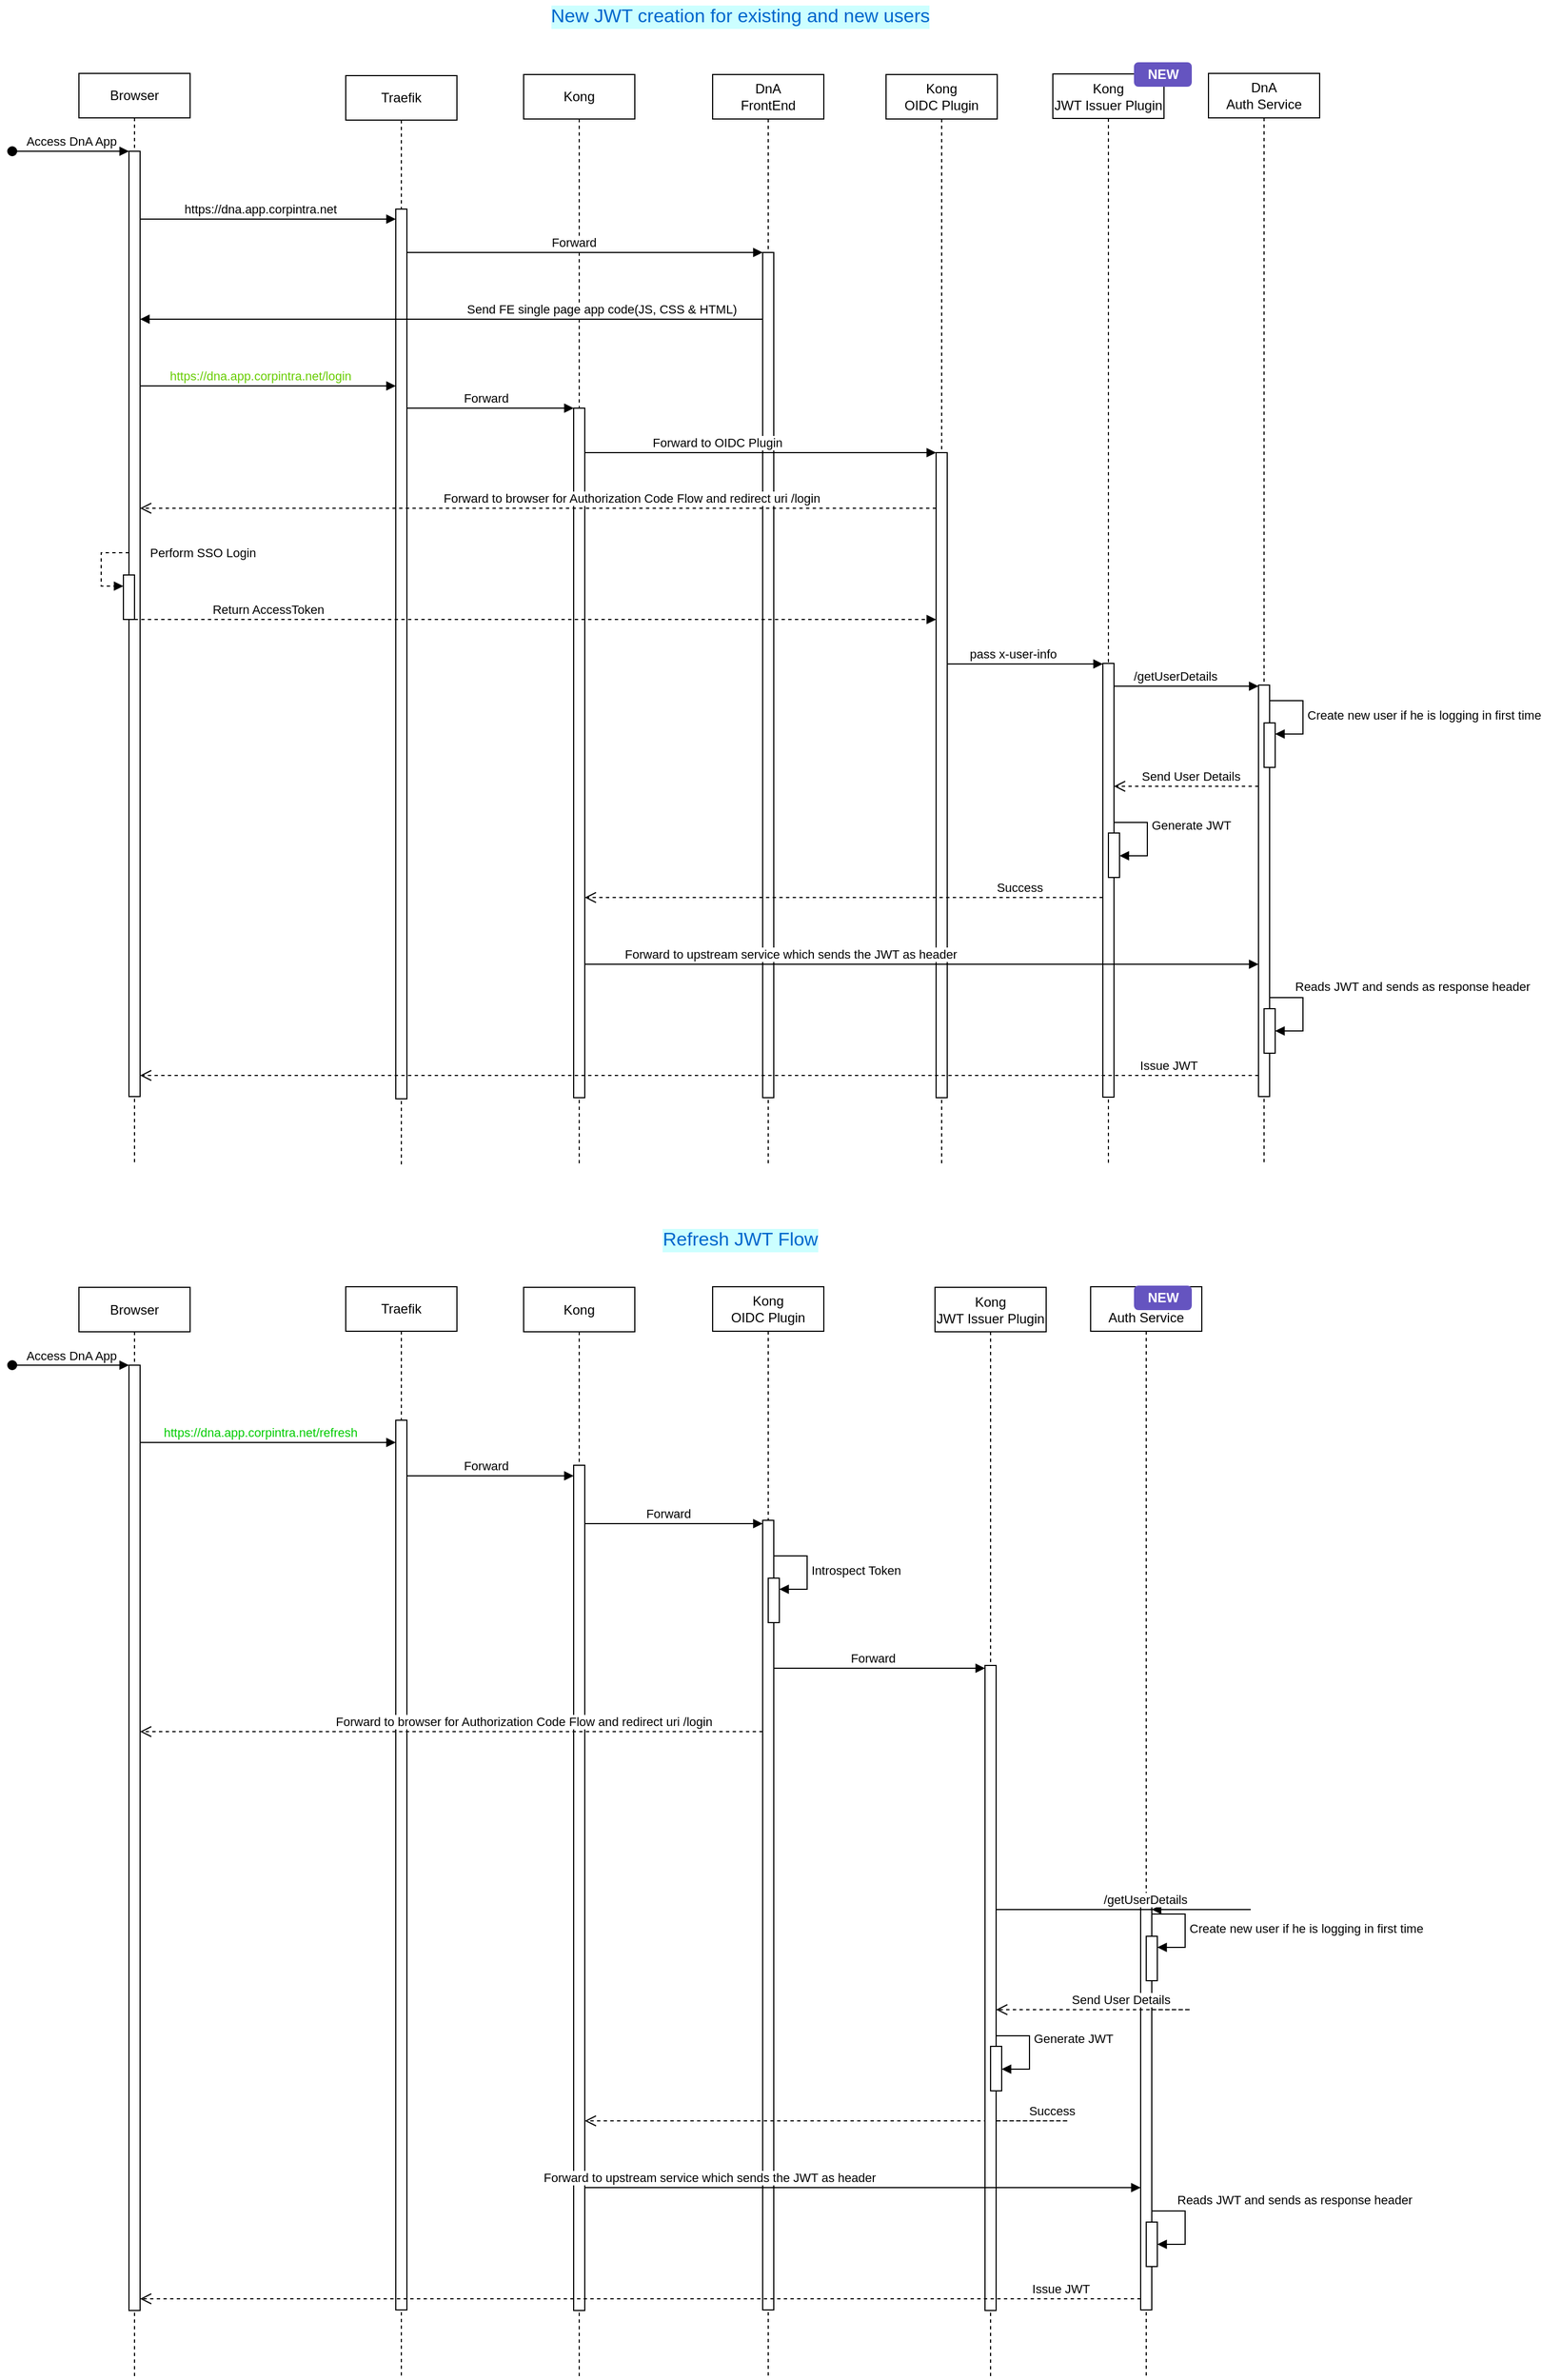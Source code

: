 <mxfile version="21.2.9" type="github">
  <diagram name="Page-1" id="2YBvvXClWsGukQMizWep">
    <mxGraphModel dx="2188" dy="735" grid="1" gridSize="10" guides="1" tooltips="1" connect="1" arrows="1" fold="1" page="1" pageScale="1" pageWidth="1100" pageHeight="850" math="0" shadow="0">
      <root>
        <mxCell id="0" />
        <mxCell id="1" parent="0" />
        <mxCell id="aM9ryv3xv72pqoxQDRHE-1" value="Browser" style="shape=umlLifeline;perimeter=lifelinePerimeter;whiteSpace=wrap;html=1;container=0;dropTarget=0;collapsible=0;recursiveResize=0;outlineConnect=0;portConstraint=eastwest;newEdgeStyle={&quot;edgeStyle&quot;:&quot;elbowEdgeStyle&quot;,&quot;elbow&quot;:&quot;vertical&quot;,&quot;curved&quot;:0,&quot;rounded&quot;:0};" parent="1" vertex="1">
          <mxGeometry x="-540" y="106" width="100" height="981" as="geometry" />
        </mxCell>
        <mxCell id="aM9ryv3xv72pqoxQDRHE-2" value="" style="html=1;points=[];perimeter=orthogonalPerimeter;outlineConnect=0;targetShapes=umlLifeline;portConstraint=eastwest;newEdgeStyle={&quot;edgeStyle&quot;:&quot;elbowEdgeStyle&quot;,&quot;elbow&quot;:&quot;vertical&quot;,&quot;curved&quot;:0,&quot;rounded&quot;:0};" parent="aM9ryv3xv72pqoxQDRHE-1" vertex="1">
          <mxGeometry x="45" y="70" width="10" height="850" as="geometry" />
        </mxCell>
        <mxCell id="aM9ryv3xv72pqoxQDRHE-3" value="Access DnA App" style="html=1;verticalAlign=bottom;startArrow=oval;endArrow=block;startSize=8;edgeStyle=elbowEdgeStyle;elbow=vertical;curved=0;rounded=0;" parent="aM9ryv3xv72pqoxQDRHE-1" target="aM9ryv3xv72pqoxQDRHE-2" edge="1">
          <mxGeometry relative="1" as="geometry">
            <mxPoint x="-60" y="70" as="sourcePoint" />
          </mxGeometry>
        </mxCell>
        <mxCell id="GwJlaA-RUiMvIkWrUPOA-15" value="" style="html=1;points=[];perimeter=orthogonalPerimeter;outlineConnect=0;targetShapes=umlLifeline;portConstraint=eastwest;newEdgeStyle={&quot;edgeStyle&quot;:&quot;elbowEdgeStyle&quot;,&quot;elbow&quot;:&quot;vertical&quot;,&quot;curved&quot;:0,&quot;rounded&quot;:0};" parent="aM9ryv3xv72pqoxQDRHE-1" vertex="1">
          <mxGeometry x="40" y="451" width="10" height="40" as="geometry" />
        </mxCell>
        <mxCell id="GwJlaA-RUiMvIkWrUPOA-16" value="Perform SSO Login" style="html=1;align=left;spacingLeft=2;endArrow=block;rounded=0;edgeStyle=orthogonalEdgeStyle;curved=0;rounded=0;dashed=1;" parent="aM9ryv3xv72pqoxQDRHE-1" target="GwJlaA-RUiMvIkWrUPOA-15" edge="1">
          <mxGeometry x="-1" y="-15" relative="1" as="geometry">
            <mxPoint x="45" y="431" as="sourcePoint" />
            <Array as="points">
              <mxPoint x="20" y="431" />
              <mxPoint x="20" y="461" />
            </Array>
            <mxPoint x="15" y="15" as="offset" />
          </mxGeometry>
        </mxCell>
        <mxCell id="aM9ryv3xv72pqoxQDRHE-5" value="DnA&lt;br&gt;FrontEnd" style="shape=umlLifeline;perimeter=lifelinePerimeter;whiteSpace=wrap;html=1;container=0;dropTarget=0;collapsible=0;recursiveResize=0;outlineConnect=0;portConstraint=eastwest;newEdgeStyle={&quot;edgeStyle&quot;:&quot;elbowEdgeStyle&quot;,&quot;elbow&quot;:&quot;vertical&quot;,&quot;curved&quot;:0,&quot;rounded&quot;:0};" parent="1" vertex="1">
          <mxGeometry x="30" y="107" width="100" height="980" as="geometry" />
        </mxCell>
        <mxCell id="aM9ryv3xv72pqoxQDRHE-6" value="" style="html=1;points=[];perimeter=orthogonalPerimeter;outlineConnect=0;targetShapes=umlLifeline;portConstraint=eastwest;newEdgeStyle={&quot;edgeStyle&quot;:&quot;elbowEdgeStyle&quot;,&quot;elbow&quot;:&quot;vertical&quot;,&quot;curved&quot;:0,&quot;rounded&quot;:0};" parent="aM9ryv3xv72pqoxQDRHE-5" vertex="1">
          <mxGeometry x="45" y="160" width="10" height="760" as="geometry" />
        </mxCell>
        <mxCell id="aM9ryv3xv72pqoxQDRHE-7" value="https://dna.app.corpintra.net" style="html=1;verticalAlign=bottom;endArrow=block;edgeStyle=elbowEdgeStyle;elbow=vertical;curved=0;rounded=0;" parent="1" source="aM9ryv3xv72pqoxQDRHE-2" target="8DKK0phsEl0i5hMAirXq-8" edge="1">
          <mxGeometry x="-0.062" relative="1" as="geometry">
            <mxPoint x="-310" y="212" as="sourcePoint" />
            <Array as="points">
              <mxPoint x="-280" y="237" />
              <mxPoint x="-260" y="247" />
              <mxPoint x="5" y="217" />
              <mxPoint x="185" y="237" />
              <mxPoint x="-225" y="212" />
            </Array>
            <mxPoint x="-170" y="212" as="targetPoint" />
            <mxPoint as="offset" />
          </mxGeometry>
        </mxCell>
        <mxCell id="XsU5lfdXcksKyY_UCjnN-1" value="Kong &lt;br&gt;OIDC Plugin" style="shape=umlLifeline;perimeter=lifelinePerimeter;whiteSpace=wrap;html=1;container=0;dropTarget=0;collapsible=0;recursiveResize=0;outlineConnect=0;portConstraint=eastwest;newEdgeStyle={&quot;edgeStyle&quot;:&quot;elbowEdgeStyle&quot;,&quot;elbow&quot;:&quot;vertical&quot;,&quot;curved&quot;:0,&quot;rounded&quot;:0};" parent="1" vertex="1">
          <mxGeometry x="186" y="107" width="100" height="980" as="geometry" />
        </mxCell>
        <mxCell id="XsU5lfdXcksKyY_UCjnN-2" value="" style="html=1;points=[];perimeter=orthogonalPerimeter;outlineConnect=0;targetShapes=umlLifeline;portConstraint=eastwest;newEdgeStyle={&quot;edgeStyle&quot;:&quot;elbowEdgeStyle&quot;,&quot;elbow&quot;:&quot;vertical&quot;,&quot;curved&quot;:0,&quot;rounded&quot;:0};" parent="XsU5lfdXcksKyY_UCjnN-1" vertex="1">
          <mxGeometry x="45" y="340" width="10" height="580" as="geometry" />
        </mxCell>
        <mxCell id="XsU5lfdXcksKyY_UCjnN-12" value="DnA&lt;br&gt;Auth Service" style="shape=umlLifeline;perimeter=lifelinePerimeter;whiteSpace=wrap;html=1;container=0;dropTarget=0;collapsible=0;recursiveResize=0;outlineConnect=0;portConstraint=eastwest;newEdgeStyle={&quot;edgeStyle&quot;:&quot;elbowEdgeStyle&quot;,&quot;elbow&quot;:&quot;vertical&quot;,&quot;curved&quot;:0,&quot;rounded&quot;:0};" parent="1" vertex="1">
          <mxGeometry x="476" y="106" width="100" height="981" as="geometry" />
        </mxCell>
        <mxCell id="XsU5lfdXcksKyY_UCjnN-16" value="" style="html=1;points=[];perimeter=orthogonalPerimeter;outlineConnect=0;targetShapes=umlLifeline;portConstraint=eastwest;newEdgeStyle={&quot;edgeStyle&quot;:&quot;elbowEdgeStyle&quot;,&quot;elbow&quot;:&quot;vertical&quot;,&quot;curved&quot;:0,&quot;rounded&quot;:0};" parent="XsU5lfdXcksKyY_UCjnN-12" vertex="1">
          <mxGeometry x="45" y="550" width="10" height="370" as="geometry" />
        </mxCell>
        <mxCell id="GwJlaA-RUiMvIkWrUPOA-30" value="" style="html=1;points=[];perimeter=orthogonalPerimeter;outlineConnect=0;targetShapes=umlLifeline;portConstraint=eastwest;newEdgeStyle={&quot;edgeStyle&quot;:&quot;elbowEdgeStyle&quot;,&quot;elbow&quot;:&quot;vertical&quot;,&quot;curved&quot;:0,&quot;rounded&quot;:0};" parent="XsU5lfdXcksKyY_UCjnN-12" vertex="1">
          <mxGeometry x="50" y="841" width="10" height="40" as="geometry" />
        </mxCell>
        <mxCell id="GwJlaA-RUiMvIkWrUPOA-31" value="Reads JWT and sends as response header" style="html=1;align=left;spacingLeft=2;endArrow=block;rounded=0;edgeStyle=orthogonalEdgeStyle;curved=0;rounded=0;" parent="XsU5lfdXcksKyY_UCjnN-12" target="GwJlaA-RUiMvIkWrUPOA-30" edge="1">
          <mxGeometry x="0.023" y="10" relative="1" as="geometry">
            <mxPoint x="55" y="781" as="sourcePoint" />
            <Array as="points">
              <mxPoint x="55" y="831" />
              <mxPoint x="85" y="831" />
              <mxPoint x="85" y="861" />
            </Array>
            <mxPoint as="offset" />
          </mxGeometry>
        </mxCell>
        <mxCell id="nCGcjTqP9jQlaZfagkfL-2" value="" style="html=1;points=[];perimeter=orthogonalPerimeter;outlineConnect=0;targetShapes=umlLifeline;portConstraint=eastwest;newEdgeStyle={&quot;edgeStyle&quot;:&quot;elbowEdgeStyle&quot;,&quot;elbow&quot;:&quot;vertical&quot;,&quot;curved&quot;:0,&quot;rounded&quot;:0};" vertex="1" parent="XsU5lfdXcksKyY_UCjnN-12">
          <mxGeometry x="50" y="584" width="10" height="40" as="geometry" />
        </mxCell>
        <mxCell id="nCGcjTqP9jQlaZfagkfL-3" value="Create new user if he is logging in first time" style="html=1;align=left;spacingLeft=2;endArrow=block;rounded=0;edgeStyle=orthogonalEdgeStyle;curved=0;rounded=0;" edge="1" target="nCGcjTqP9jQlaZfagkfL-2" parent="XsU5lfdXcksKyY_UCjnN-12">
          <mxGeometry relative="1" as="geometry">
            <mxPoint x="55" y="564" as="sourcePoint" />
            <Array as="points">
              <mxPoint x="85" y="594" />
            </Array>
          </mxGeometry>
        </mxCell>
        <mxCell id="8DKK0phsEl0i5hMAirXq-7" value="Traefik" style="shape=umlLifeline;perimeter=lifelinePerimeter;whiteSpace=wrap;html=1;container=0;dropTarget=0;collapsible=0;recursiveResize=0;outlineConnect=0;portConstraint=eastwest;newEdgeStyle={&quot;edgeStyle&quot;:&quot;elbowEdgeStyle&quot;,&quot;elbow&quot;:&quot;vertical&quot;,&quot;curved&quot;:0,&quot;rounded&quot;:0};" parent="1" vertex="1">
          <mxGeometry x="-300" y="108" width="100" height="979" as="geometry" />
        </mxCell>
        <mxCell id="8DKK0phsEl0i5hMAirXq-8" value="" style="html=1;points=[];perimeter=orthogonalPerimeter;outlineConnect=0;targetShapes=umlLifeline;portConstraint=eastwest;newEdgeStyle={&quot;edgeStyle&quot;:&quot;elbowEdgeStyle&quot;,&quot;elbow&quot;:&quot;vertical&quot;,&quot;curved&quot;:0,&quot;rounded&quot;:0};" parent="8DKK0phsEl0i5hMAirXq-7" vertex="1">
          <mxGeometry x="45" y="120" width="10" height="800" as="geometry" />
        </mxCell>
        <mxCell id="AVic4slwQ6wHCXrnZcfe-6" value="Forward to OIDC Plugin" style="html=1;verticalAlign=bottom;endArrow=block;edgeStyle=elbowEdgeStyle;elbow=vertical;curved=0;rounded=0;" parent="1" source="GwJlaA-RUiMvIkWrUPOA-4" target="XsU5lfdXcksKyY_UCjnN-2" edge="1">
          <mxGeometry x="-0.25" relative="1" as="geometry">
            <mxPoint x="-305" y="497" as="sourcePoint" />
            <Array as="points">
              <mxPoint x="30" y="447" />
              <mxPoint x="-85" y="497" />
              <mxPoint x="-65" y="527" />
              <mxPoint x="190" y="517" />
              <mxPoint x="-220" y="492" />
            </Array>
            <mxPoint x="195" y="497" as="targetPoint" />
            <mxPoint as="offset" />
          </mxGeometry>
        </mxCell>
        <mxCell id="AVic4slwQ6wHCXrnZcfe-8" value="Success" style="html=1;verticalAlign=bottom;endArrow=open;dashed=1;endSize=8;edgeStyle=elbowEdgeStyle;elbow=vertical;curved=0;rounded=0;" parent="1" source="CydD8f3p8fnvHTwtxUN6-2" target="GwJlaA-RUiMvIkWrUPOA-4" edge="1">
          <mxGeometry x="-0.679" relative="1" as="geometry">
            <mxPoint x="175" y="557" as="sourcePoint" />
            <mxPoint x="95" y="557" as="targetPoint" />
            <Array as="points">
              <mxPoint x="350" y="847" />
              <mxPoint x="340" y="797" />
              <mxPoint x="165" y="567" />
              <mxPoint x="45" y="557" />
              <mxPoint x="95" y="587" />
              <mxPoint x="125" y="567" />
            </Array>
            <mxPoint as="offset" />
          </mxGeometry>
        </mxCell>
        <mxCell id="CydD8f3p8fnvHTwtxUN6-1" value="Kong&lt;br&gt;JWT Issuer Plugin" style="shape=umlLifeline;perimeter=lifelinePerimeter;whiteSpace=wrap;html=1;container=0;dropTarget=0;collapsible=0;recursiveResize=0;outlineConnect=0;portConstraint=eastwest;newEdgeStyle={&quot;edgeStyle&quot;:&quot;elbowEdgeStyle&quot;,&quot;elbow&quot;:&quot;vertical&quot;,&quot;curved&quot;:0,&quot;rounded&quot;:0};" parent="1" vertex="1">
          <mxGeometry x="336" y="106.5" width="100" height="981" as="geometry" />
        </mxCell>
        <mxCell id="CydD8f3p8fnvHTwtxUN6-2" value="" style="html=1;points=[];perimeter=orthogonalPerimeter;outlineConnect=0;targetShapes=umlLifeline;portConstraint=eastwest;newEdgeStyle={&quot;edgeStyle&quot;:&quot;elbowEdgeStyle&quot;,&quot;elbow&quot;:&quot;vertical&quot;,&quot;curved&quot;:0,&quot;rounded&quot;:0};" parent="CydD8f3p8fnvHTwtxUN6-1" vertex="1">
          <mxGeometry x="45" y="530" width="10" height="390" as="geometry" />
        </mxCell>
        <mxCell id="GwJlaA-RUiMvIkWrUPOA-23" value="" style="html=1;points=[];perimeter=orthogonalPerimeter;outlineConnect=0;targetShapes=umlLifeline;portConstraint=eastwest;newEdgeStyle={&quot;edgeStyle&quot;:&quot;elbowEdgeStyle&quot;,&quot;elbow&quot;:&quot;vertical&quot;,&quot;curved&quot;:0,&quot;rounded&quot;:0};" parent="CydD8f3p8fnvHTwtxUN6-1" vertex="1">
          <mxGeometry x="50" y="682.5" width="10" height="40" as="geometry" />
        </mxCell>
        <mxCell id="GwJlaA-RUiMvIkWrUPOA-24" value="Generate JWT" style="html=1;align=left;spacingLeft=2;endArrow=block;rounded=0;edgeStyle=orthogonalEdgeStyle;curved=0;rounded=0;" parent="CydD8f3p8fnvHTwtxUN6-1" target="GwJlaA-RUiMvIkWrUPOA-23" edge="1">
          <mxGeometry relative="1" as="geometry">
            <mxPoint x="55" y="653" as="sourcePoint" />
            <Array as="points">
              <mxPoint x="55" y="673" />
              <mxPoint x="85" y="673" />
              <mxPoint x="85" y="703" />
            </Array>
          </mxGeometry>
        </mxCell>
        <mxCell id="GwJlaA-RUiMvIkWrUPOA-3" value="Kong" style="shape=umlLifeline;perimeter=lifelinePerimeter;whiteSpace=wrap;html=1;container=0;dropTarget=0;collapsible=0;recursiveResize=0;outlineConnect=0;portConstraint=eastwest;newEdgeStyle={&quot;edgeStyle&quot;:&quot;elbowEdgeStyle&quot;,&quot;elbow&quot;:&quot;vertical&quot;,&quot;curved&quot;:0,&quot;rounded&quot;:0};" parent="1" vertex="1">
          <mxGeometry x="-140" y="107" width="100" height="980" as="geometry" />
        </mxCell>
        <mxCell id="GwJlaA-RUiMvIkWrUPOA-4" value="" style="html=1;points=[];perimeter=orthogonalPerimeter;outlineConnect=0;targetShapes=umlLifeline;portConstraint=eastwest;newEdgeStyle={&quot;edgeStyle&quot;:&quot;elbowEdgeStyle&quot;,&quot;elbow&quot;:&quot;vertical&quot;,&quot;curved&quot;:0,&quot;rounded&quot;:0};" parent="GwJlaA-RUiMvIkWrUPOA-3" vertex="1">
          <mxGeometry x="45" y="300" width="10" height="620" as="geometry" />
        </mxCell>
        <mxCell id="GwJlaA-RUiMvIkWrUPOA-5" value="Forward" style="html=1;verticalAlign=bottom;endArrow=block;edgeStyle=elbowEdgeStyle;elbow=vertical;curved=0;rounded=0;" parent="1" source="8DKK0phsEl0i5hMAirXq-8" target="aM9ryv3xv72pqoxQDRHE-6" edge="1">
          <mxGeometry x="-0.062" relative="1" as="geometry">
            <mxPoint x="-290" y="247" as="sourcePoint" />
            <Array as="points">
              <mxPoint x="-190" y="267" />
              <mxPoint x="190" y="237" />
              <mxPoint x="370" y="257" />
              <mxPoint x="-40" y="232" />
            </Array>
            <mxPoint x="-130" y="247" as="targetPoint" />
            <mxPoint as="offset" />
          </mxGeometry>
        </mxCell>
        <mxCell id="GwJlaA-RUiMvIkWrUPOA-7" value="Send FE single page app code(JS, CSS &amp;amp; HTML)" style="html=1;verticalAlign=bottom;endArrow=block;edgeStyle=elbowEdgeStyle;elbow=vertical;curved=0;rounded=0;" parent="1" source="aM9ryv3xv72pqoxQDRHE-6" target="aM9ryv3xv72pqoxQDRHE-2" edge="1">
          <mxGeometry x="-0.482" relative="1" as="geometry">
            <mxPoint x="-60" y="327" as="sourcePoint" />
            <Array as="points">
              <mxPoint x="-160" y="327" />
              <mxPoint x="-120" y="347" />
              <mxPoint x="-280" y="327" />
              <mxPoint x="-360" y="317" />
              <mxPoint x="-210" y="327" />
              <mxPoint x="-250" y="307" />
              <mxPoint x="-520" y="307" />
              <mxPoint x="-240" y="307" />
              <mxPoint x="-390" y="367" />
              <mxPoint x="-370" y="337" />
              <mxPoint x="-410" y="307" />
            </Array>
            <mxPoint x="-690" y="327" as="targetPoint" />
            <mxPoint as="offset" />
          </mxGeometry>
        </mxCell>
        <mxCell id="GwJlaA-RUiMvIkWrUPOA-8" value="https://dna.app.corpintra.net/login" style="html=1;verticalAlign=bottom;endArrow=block;edgeStyle=elbowEdgeStyle;elbow=vertical;curved=0;rounded=0;fontColor=#66CC00;" parent="1" source="aM9ryv3xv72pqoxQDRHE-2" target="8DKK0phsEl0i5hMAirXq-8" edge="1">
          <mxGeometry x="-0.062" relative="1" as="geometry">
            <mxPoint x="-470" y="407" as="sourcePoint" />
            <Array as="points">
              <mxPoint x="-360" y="387" />
              <mxPoint x="-315" y="407" />
              <mxPoint x="10" y="397" />
              <mxPoint x="190" y="417" />
              <mxPoint x="-220" y="392" />
            </Array>
            <mxPoint x="-310" y="407" as="targetPoint" />
            <mxPoint as="offset" />
          </mxGeometry>
        </mxCell>
        <mxCell id="GwJlaA-RUiMvIkWrUPOA-9" value="Forward" style="html=1;verticalAlign=bottom;endArrow=block;edgeStyle=elbowEdgeStyle;elbow=vertical;curved=0;rounded=0;" parent="1" source="8DKK0phsEl0i5hMAirXq-8" target="GwJlaA-RUiMvIkWrUPOA-4" edge="1">
          <mxGeometry x="-0.062" relative="1" as="geometry">
            <mxPoint x="-230" y="407" as="sourcePoint" />
            <Array as="points">
              <mxPoint x="-175" y="407" />
              <mxPoint x="205" y="377" />
              <mxPoint x="385" y="397" />
              <mxPoint x="-25" y="372" />
            </Array>
            <mxPoint x="90" y="407" as="targetPoint" />
            <mxPoint as="offset" />
          </mxGeometry>
        </mxCell>
        <mxCell id="GwJlaA-RUiMvIkWrUPOA-10" value="Forward to browser for Authorization Code Flow and redirect uri /login" style="html=1;verticalAlign=bottom;endArrow=open;dashed=1;endSize=8;edgeStyle=elbowEdgeStyle;elbow=vertical;curved=0;rounded=0;" parent="1" source="XsU5lfdXcksKyY_UCjnN-2" target="aM9ryv3xv72pqoxQDRHE-2" edge="1">
          <mxGeometry x="-0.233" relative="1" as="geometry">
            <mxPoint x="150" y="497" as="sourcePoint" />
            <Array as="points">
              <mxPoint x="-85" y="497" />
              <mxPoint x="-45" y="517" />
              <mxPoint x="-205" y="497" />
              <mxPoint x="-285" y="487" />
              <mxPoint x="-135" y="497" />
              <mxPoint x="-175" y="477" />
              <mxPoint x="-445" y="477" />
              <mxPoint x="-165" y="477" />
              <mxPoint x="-315" y="537" />
              <mxPoint x="-295" y="507" />
              <mxPoint x="-335" y="477" />
            </Array>
            <mxPoint x="-400" y="497" as="targetPoint" />
            <mxPoint as="offset" />
          </mxGeometry>
        </mxCell>
        <mxCell id="GwJlaA-RUiMvIkWrUPOA-17" value="Return AccessToken" style="html=1;verticalAlign=bottom;endArrow=block;edgeStyle=elbowEdgeStyle;elbow=vertical;curved=0;rounded=0;dashed=1;" parent="1" source="GwJlaA-RUiMvIkWrUPOA-15" target="XsU5lfdXcksKyY_UCjnN-2" edge="1">
          <mxGeometry x="-0.667" relative="1" as="geometry">
            <mxPoint x="-440" y="607" as="sourcePoint" />
            <Array as="points">
              <mxPoint x="-270" y="597" />
              <mxPoint x="-370" y="587" />
              <mxPoint x="-205" y="607" />
              <mxPoint x="-260" y="447" />
              <mxPoint x="-270" y="437" />
              <mxPoint x="-390" y="497" />
              <mxPoint x="-380" y="477" />
              <mxPoint x="-395" y="457" />
              <mxPoint x="-335" y="477" />
              <mxPoint x="25" y="497" />
              <mxPoint x="-385" y="472" />
            </Array>
            <mxPoint x="-4" y="607" as="targetPoint" />
            <mxPoint as="offset" />
          </mxGeometry>
        </mxCell>
        <mxCell id="GwJlaA-RUiMvIkWrUPOA-18" value="pass x-user-info" style="html=1;verticalAlign=bottom;endArrow=block;edgeStyle=elbowEdgeStyle;elbow=vertical;curved=0;rounded=0;" parent="1" source="XsU5lfdXcksKyY_UCjnN-2" target="CydD8f3p8fnvHTwtxUN6-2" edge="1">
          <mxGeometry x="-0.157" relative="1" as="geometry">
            <mxPoint x="250" y="637" as="sourcePoint" />
            <Array as="points">
              <mxPoint x="365" y="637" />
              <mxPoint x="250" y="687" />
              <mxPoint x="270" y="717" />
              <mxPoint x="525" y="707" />
              <mxPoint x="115" y="682" />
            </Array>
            <mxPoint x="566" y="637" as="targetPoint" />
            <mxPoint as="offset" />
          </mxGeometry>
        </mxCell>
        <mxCell id="GwJlaA-RUiMvIkWrUPOA-22" value="/getUserDetails" style="html=1;verticalAlign=bottom;endArrow=block;edgeStyle=elbowEdgeStyle;elbow=vertical;curved=0;rounded=0;" parent="1" source="CydD8f3p8fnvHTwtxUN6-2" target="XsU5lfdXcksKyY_UCjnN-16" edge="1">
          <mxGeometry x="-0.157" relative="1" as="geometry">
            <mxPoint x="390" y="657" as="sourcePoint" />
            <Array as="points">
              <mxPoint x="514" y="657" />
              <mxPoint x="399" y="707" />
              <mxPoint x="419" y="737" />
              <mxPoint x="674" y="727" />
              <mxPoint x="264" y="702" />
            </Array>
            <mxPoint x="530" y="657" as="targetPoint" />
            <mxPoint as="offset" />
          </mxGeometry>
        </mxCell>
        <mxCell id="GwJlaA-RUiMvIkWrUPOA-25" value="Send User Details" style="html=1;verticalAlign=bottom;endArrow=open;dashed=1;endSize=8;edgeStyle=elbowEdgeStyle;elbow=vertical;curved=0;rounded=0;" parent="1" source="XsU5lfdXcksKyY_UCjnN-16" target="CydD8f3p8fnvHTwtxUN6-2" edge="1">
          <mxGeometry x="-0.064" relative="1" as="geometry">
            <mxPoint x="556" y="687" as="sourcePoint" />
            <mxPoint x="120" y="687" as="targetPoint" />
            <Array as="points">
              <mxPoint x="460" y="747" />
              <mxPoint x="385" y="687" />
              <mxPoint x="335" y="627" />
              <mxPoint x="305" y="447" />
              <mxPoint x="185" y="437" />
              <mxPoint x="235" y="467" />
              <mxPoint x="265" y="447" />
            </Array>
            <mxPoint as="offset" />
          </mxGeometry>
        </mxCell>
        <mxCell id="GwJlaA-RUiMvIkWrUPOA-26" value="Forward to upstream service which sends the JWT as header" style="html=1;verticalAlign=bottom;endArrow=block;edgeStyle=elbowEdgeStyle;elbow=vertical;curved=0;rounded=0;" parent="1" source="GwJlaA-RUiMvIkWrUPOA-4" target="XsU5lfdXcksKyY_UCjnN-16" edge="1">
          <mxGeometry x="-0.389" relative="1" as="geometry">
            <mxPoint x="-80" y="867" as="sourcePoint" />
            <Array as="points">
              <mxPoint x="330" y="907" />
              <mxPoint x="380" y="897" />
              <mxPoint x="35" y="867" />
              <mxPoint x="-80" y="917" />
              <mxPoint x="-60" y="947" />
              <mxPoint x="195" y="937" />
              <mxPoint x="-215" y="912" />
            </Array>
            <mxPoint x="236" y="867" as="targetPoint" />
            <mxPoint as="offset" />
          </mxGeometry>
        </mxCell>
        <mxCell id="GwJlaA-RUiMvIkWrUPOA-27" value="Issue JWT" style="html=1;verticalAlign=bottom;endArrow=open;dashed=1;endSize=8;edgeStyle=elbowEdgeStyle;elbow=vertical;curved=0;rounded=0;" parent="1" source="XsU5lfdXcksKyY_UCjnN-16" target="aM9ryv3xv72pqoxQDRHE-2" edge="1">
          <mxGeometry x="-0.839" relative="1" as="geometry">
            <mxPoint x="496" y="917" as="sourcePoint" />
            <mxPoint x="30" y="917" as="targetPoint" />
            <Array as="points">
              <mxPoint x="410" y="1007" />
              <mxPoint x="480" y="977" />
              <mxPoint x="500" y="987" />
              <mxPoint x="455" y="917" />
              <mxPoint x="280" y="687" />
              <mxPoint x="160" y="677" />
              <mxPoint x="210" y="707" />
              <mxPoint x="240" y="687" />
            </Array>
            <mxPoint as="offset" />
          </mxGeometry>
        </mxCell>
        <mxCell id="GwJlaA-RUiMvIkWrUPOA-32" value="NEW" style="dashed=0;html=1;rounded=1;fillColor=#6554C0;strokeColor=#6554C0;fontSize=12;align=center;fontStyle=1;strokeWidth=2;fontColor=#ffffff" parent="1" vertex="1">
          <mxGeometry x="410" y="97" width="50" height="20" as="geometry" />
        </mxCell>
        <mxCell id="nCGcjTqP9jQlaZfagkfL-1" value="&lt;font color=&quot;#0066cc&quot;&gt;New JWT creation for existing and new users&lt;/font&gt;" style="text;html=1;strokeColor=none;fillColor=none;align=center;verticalAlign=middle;whiteSpace=wrap;rounded=0;fontSize=17;labelBorderColor=none;labelBackgroundColor=#CCFFFF;" vertex="1" parent="1">
          <mxGeometry x="-160" y="40" width="430" height="30" as="geometry" />
        </mxCell>
        <mxCell id="nCGcjTqP9jQlaZfagkfL-4" value="Browser" style="shape=umlLifeline;perimeter=lifelinePerimeter;whiteSpace=wrap;html=1;container=0;dropTarget=0;collapsible=0;recursiveResize=0;outlineConnect=0;portConstraint=eastwest;newEdgeStyle={&quot;edgeStyle&quot;:&quot;elbowEdgeStyle&quot;,&quot;elbow&quot;:&quot;vertical&quot;,&quot;curved&quot;:0,&quot;rounded&quot;:0};" vertex="1" parent="1">
          <mxGeometry x="-540" y="1197.5" width="100" height="981" as="geometry" />
        </mxCell>
        <mxCell id="nCGcjTqP9jQlaZfagkfL-5" value="" style="html=1;points=[];perimeter=orthogonalPerimeter;outlineConnect=0;targetShapes=umlLifeline;portConstraint=eastwest;newEdgeStyle={&quot;edgeStyle&quot;:&quot;elbowEdgeStyle&quot;,&quot;elbow&quot;:&quot;vertical&quot;,&quot;curved&quot;:0,&quot;rounded&quot;:0};" vertex="1" parent="nCGcjTqP9jQlaZfagkfL-4">
          <mxGeometry x="45" y="70" width="10" height="850" as="geometry" />
        </mxCell>
        <mxCell id="nCGcjTqP9jQlaZfagkfL-6" value="Access DnA App" style="html=1;verticalAlign=bottom;startArrow=oval;endArrow=block;startSize=8;edgeStyle=elbowEdgeStyle;elbow=vertical;curved=0;rounded=0;" edge="1" parent="nCGcjTqP9jQlaZfagkfL-4" target="nCGcjTqP9jQlaZfagkfL-5">
          <mxGeometry relative="1" as="geometry">
            <mxPoint x="-60" y="70" as="sourcePoint" />
          </mxGeometry>
        </mxCell>
        <mxCell id="nCGcjTqP9jQlaZfagkfL-11" value="https://dna.app.corpintra.net/refresh" style="html=1;verticalAlign=bottom;endArrow=block;edgeStyle=elbowEdgeStyle;elbow=vertical;curved=0;rounded=0;fontColor=#00CC00;" edge="1" parent="1" source="nCGcjTqP9jQlaZfagkfL-5" target="nCGcjTqP9jQlaZfagkfL-21">
          <mxGeometry x="-0.062" relative="1" as="geometry">
            <mxPoint x="-310" y="1312" as="sourcePoint" />
            <Array as="points">
              <mxPoint x="-280" y="1337" />
              <mxPoint x="-260" y="1347" />
              <mxPoint x="5" y="1317" />
              <mxPoint x="185" y="1337" />
              <mxPoint x="-225" y="1312" />
            </Array>
            <mxPoint x="-170" y="1312" as="targetPoint" />
            <mxPoint as="offset" />
          </mxGeometry>
        </mxCell>
        <mxCell id="nCGcjTqP9jQlaZfagkfL-12" value="Kong &lt;br&gt;OIDC Plugin" style="shape=umlLifeline;perimeter=lifelinePerimeter;whiteSpace=wrap;html=1;container=0;dropTarget=0;collapsible=0;recursiveResize=0;outlineConnect=0;portConstraint=eastwest;newEdgeStyle={&quot;edgeStyle&quot;:&quot;elbowEdgeStyle&quot;,&quot;elbow&quot;:&quot;vertical&quot;,&quot;curved&quot;:0,&quot;rounded&quot;:0};" vertex="1" parent="1">
          <mxGeometry x="30" y="1197" width="100" height="980" as="geometry" />
        </mxCell>
        <mxCell id="nCGcjTqP9jQlaZfagkfL-13" value="" style="html=1;points=[];perimeter=orthogonalPerimeter;outlineConnect=0;targetShapes=umlLifeline;portConstraint=eastwest;newEdgeStyle={&quot;edgeStyle&quot;:&quot;elbowEdgeStyle&quot;,&quot;elbow&quot;:&quot;vertical&quot;,&quot;curved&quot;:0,&quot;rounded&quot;:0};" vertex="1" parent="nCGcjTqP9jQlaZfagkfL-12">
          <mxGeometry x="45" y="210" width="10" height="710" as="geometry" />
        </mxCell>
        <mxCell id="nCGcjTqP9jQlaZfagkfL-44" value="" style="html=1;points=[];perimeter=orthogonalPerimeter;outlineConnect=0;targetShapes=umlLifeline;portConstraint=eastwest;newEdgeStyle={&quot;edgeStyle&quot;:&quot;elbowEdgeStyle&quot;,&quot;elbow&quot;:&quot;vertical&quot;,&quot;curved&quot;:0,&quot;rounded&quot;:0};" vertex="1" parent="nCGcjTqP9jQlaZfagkfL-12">
          <mxGeometry x="50" y="262" width="10" height="40" as="geometry" />
        </mxCell>
        <mxCell id="nCGcjTqP9jQlaZfagkfL-45" value="Introspect Token" style="html=1;align=left;spacingLeft=2;endArrow=block;rounded=0;edgeStyle=orthogonalEdgeStyle;curved=0;rounded=0;" edge="1" target="nCGcjTqP9jQlaZfagkfL-44" parent="nCGcjTqP9jQlaZfagkfL-12">
          <mxGeometry relative="1" as="geometry">
            <mxPoint x="55" y="242" as="sourcePoint" />
            <Array as="points">
              <mxPoint x="85" y="272" />
            </Array>
          </mxGeometry>
        </mxCell>
        <mxCell id="nCGcjTqP9jQlaZfagkfL-14" value="DnA&lt;br&gt;Auth Service" style="shape=umlLifeline;perimeter=lifelinePerimeter;whiteSpace=wrap;html=1;container=0;dropTarget=0;collapsible=0;recursiveResize=0;outlineConnect=0;portConstraint=eastwest;newEdgeStyle={&quot;edgeStyle&quot;:&quot;elbowEdgeStyle&quot;,&quot;elbow&quot;:&quot;vertical&quot;,&quot;curved&quot;:0,&quot;rounded&quot;:0};" vertex="1" parent="1">
          <mxGeometry x="370" y="1197" width="100" height="981" as="geometry" />
        </mxCell>
        <mxCell id="nCGcjTqP9jQlaZfagkfL-15" value="" style="html=1;points=[];perimeter=orthogonalPerimeter;outlineConnect=0;targetShapes=umlLifeline;portConstraint=eastwest;newEdgeStyle={&quot;edgeStyle&quot;:&quot;elbowEdgeStyle&quot;,&quot;elbow&quot;:&quot;vertical&quot;,&quot;curved&quot;:0,&quot;rounded&quot;:0};" vertex="1" parent="nCGcjTqP9jQlaZfagkfL-14">
          <mxGeometry x="45" y="550" width="10" height="370" as="geometry" />
        </mxCell>
        <mxCell id="nCGcjTqP9jQlaZfagkfL-16" value="" style="html=1;points=[];perimeter=orthogonalPerimeter;outlineConnect=0;targetShapes=umlLifeline;portConstraint=eastwest;newEdgeStyle={&quot;edgeStyle&quot;:&quot;elbowEdgeStyle&quot;,&quot;elbow&quot;:&quot;vertical&quot;,&quot;curved&quot;:0,&quot;rounded&quot;:0};" vertex="1" parent="nCGcjTqP9jQlaZfagkfL-14">
          <mxGeometry x="50" y="841" width="10" height="40" as="geometry" />
        </mxCell>
        <mxCell id="nCGcjTqP9jQlaZfagkfL-17" value="Reads JWT and sends as response header" style="html=1;align=left;spacingLeft=2;endArrow=block;rounded=0;edgeStyle=orthogonalEdgeStyle;curved=0;rounded=0;" edge="1" parent="nCGcjTqP9jQlaZfagkfL-14" target="nCGcjTqP9jQlaZfagkfL-16">
          <mxGeometry x="0.023" y="10" relative="1" as="geometry">
            <mxPoint x="55" y="781" as="sourcePoint" />
            <Array as="points">
              <mxPoint x="55" y="831" />
              <mxPoint x="85" y="831" />
              <mxPoint x="85" y="861" />
            </Array>
            <mxPoint as="offset" />
          </mxGeometry>
        </mxCell>
        <mxCell id="nCGcjTqP9jQlaZfagkfL-18" value="" style="html=1;points=[];perimeter=orthogonalPerimeter;outlineConnect=0;targetShapes=umlLifeline;portConstraint=eastwest;newEdgeStyle={&quot;edgeStyle&quot;:&quot;elbowEdgeStyle&quot;,&quot;elbow&quot;:&quot;vertical&quot;,&quot;curved&quot;:0,&quot;rounded&quot;:0};" vertex="1" parent="nCGcjTqP9jQlaZfagkfL-14">
          <mxGeometry x="50" y="584" width="10" height="40" as="geometry" />
        </mxCell>
        <mxCell id="nCGcjTqP9jQlaZfagkfL-19" value="Create new user if he is logging in first time" style="html=1;align=left;spacingLeft=2;endArrow=block;rounded=0;edgeStyle=orthogonalEdgeStyle;curved=0;rounded=0;" edge="1" parent="nCGcjTqP9jQlaZfagkfL-14" target="nCGcjTqP9jQlaZfagkfL-18">
          <mxGeometry relative="1" as="geometry">
            <mxPoint x="55" y="564" as="sourcePoint" />
            <Array as="points">
              <mxPoint x="85" y="594" />
            </Array>
          </mxGeometry>
        </mxCell>
        <mxCell id="nCGcjTqP9jQlaZfagkfL-20" value="Traefik" style="shape=umlLifeline;perimeter=lifelinePerimeter;whiteSpace=wrap;html=1;container=0;dropTarget=0;collapsible=0;recursiveResize=0;outlineConnect=0;portConstraint=eastwest;newEdgeStyle={&quot;edgeStyle&quot;:&quot;elbowEdgeStyle&quot;,&quot;elbow&quot;:&quot;vertical&quot;,&quot;curved&quot;:0,&quot;rounded&quot;:0};" vertex="1" parent="1">
          <mxGeometry x="-300" y="1197" width="100" height="979" as="geometry" />
        </mxCell>
        <mxCell id="nCGcjTqP9jQlaZfagkfL-21" value="" style="html=1;points=[];perimeter=orthogonalPerimeter;outlineConnect=0;targetShapes=umlLifeline;portConstraint=eastwest;newEdgeStyle={&quot;edgeStyle&quot;:&quot;elbowEdgeStyle&quot;,&quot;elbow&quot;:&quot;vertical&quot;,&quot;curved&quot;:0,&quot;rounded&quot;:0};" vertex="1" parent="nCGcjTqP9jQlaZfagkfL-20">
          <mxGeometry x="45" y="120" width="10" height="800" as="geometry" />
        </mxCell>
        <mxCell id="nCGcjTqP9jQlaZfagkfL-23" value="Success" style="html=1;verticalAlign=bottom;endArrow=open;dashed=1;endSize=8;edgeStyle=elbowEdgeStyle;elbow=vertical;curved=0;rounded=0;" edge="1" parent="1" source="nCGcjTqP9jQlaZfagkfL-25" target="nCGcjTqP9jQlaZfagkfL-29">
          <mxGeometry x="-0.679" relative="1" as="geometry">
            <mxPoint x="175" y="1657" as="sourcePoint" />
            <mxPoint x="95" y="1657" as="targetPoint" />
            <Array as="points">
              <mxPoint x="350" y="1947" />
              <mxPoint x="340" y="1897" />
              <mxPoint x="165" y="1667" />
              <mxPoint x="45" y="1657" />
              <mxPoint x="95" y="1687" />
              <mxPoint x="125" y="1667" />
            </Array>
            <mxPoint as="offset" />
          </mxGeometry>
        </mxCell>
        <mxCell id="nCGcjTqP9jQlaZfagkfL-24" value="Kong&lt;br&gt;JWT Issuer Plugin" style="shape=umlLifeline;perimeter=lifelinePerimeter;whiteSpace=wrap;html=1;container=0;dropTarget=0;collapsible=0;recursiveResize=0;outlineConnect=0;portConstraint=eastwest;newEdgeStyle={&quot;edgeStyle&quot;:&quot;elbowEdgeStyle&quot;,&quot;elbow&quot;:&quot;vertical&quot;,&quot;curved&quot;:0,&quot;rounded&quot;:0};" vertex="1" parent="1">
          <mxGeometry x="230" y="1197.5" width="100" height="981" as="geometry" />
        </mxCell>
        <mxCell id="nCGcjTqP9jQlaZfagkfL-25" value="" style="html=1;points=[];perimeter=orthogonalPerimeter;outlineConnect=0;targetShapes=umlLifeline;portConstraint=eastwest;newEdgeStyle={&quot;edgeStyle&quot;:&quot;elbowEdgeStyle&quot;,&quot;elbow&quot;:&quot;vertical&quot;,&quot;curved&quot;:0,&quot;rounded&quot;:0};" vertex="1" parent="nCGcjTqP9jQlaZfagkfL-24">
          <mxGeometry x="45" y="340" width="10" height="580" as="geometry" />
        </mxCell>
        <mxCell id="nCGcjTqP9jQlaZfagkfL-26" value="" style="html=1;points=[];perimeter=orthogonalPerimeter;outlineConnect=0;targetShapes=umlLifeline;portConstraint=eastwest;newEdgeStyle={&quot;edgeStyle&quot;:&quot;elbowEdgeStyle&quot;,&quot;elbow&quot;:&quot;vertical&quot;,&quot;curved&quot;:0,&quot;rounded&quot;:0};" vertex="1" parent="nCGcjTqP9jQlaZfagkfL-24">
          <mxGeometry x="50" y="682.5" width="10" height="40" as="geometry" />
        </mxCell>
        <mxCell id="nCGcjTqP9jQlaZfagkfL-27" value="Generate JWT" style="html=1;align=left;spacingLeft=2;endArrow=block;rounded=0;edgeStyle=orthogonalEdgeStyle;curved=0;rounded=0;" edge="1" parent="nCGcjTqP9jQlaZfagkfL-24" target="nCGcjTqP9jQlaZfagkfL-26">
          <mxGeometry relative="1" as="geometry">
            <mxPoint x="55" y="653" as="sourcePoint" />
            <Array as="points">
              <mxPoint x="55" y="673" />
              <mxPoint x="85" y="673" />
              <mxPoint x="85" y="703" />
            </Array>
          </mxGeometry>
        </mxCell>
        <mxCell id="nCGcjTqP9jQlaZfagkfL-28" value="Kong" style="shape=umlLifeline;perimeter=lifelinePerimeter;whiteSpace=wrap;html=1;container=0;dropTarget=0;collapsible=0;recursiveResize=0;outlineConnect=0;portConstraint=eastwest;newEdgeStyle={&quot;edgeStyle&quot;:&quot;elbowEdgeStyle&quot;,&quot;elbow&quot;:&quot;vertical&quot;,&quot;curved&quot;:0,&quot;rounded&quot;:0};" vertex="1" parent="1">
          <mxGeometry x="-140" y="1197.5" width="100" height="980" as="geometry" />
        </mxCell>
        <mxCell id="nCGcjTqP9jQlaZfagkfL-29" value="" style="html=1;points=[];perimeter=orthogonalPerimeter;outlineConnect=0;targetShapes=umlLifeline;portConstraint=eastwest;newEdgeStyle={&quot;edgeStyle&quot;:&quot;elbowEdgeStyle&quot;,&quot;elbow&quot;:&quot;vertical&quot;,&quot;curved&quot;:0,&quot;rounded&quot;:0};" vertex="1" parent="nCGcjTqP9jQlaZfagkfL-28">
          <mxGeometry x="45" y="160" width="10" height="760" as="geometry" />
        </mxCell>
        <mxCell id="nCGcjTqP9jQlaZfagkfL-30" value="Forward" style="html=1;verticalAlign=bottom;endArrow=block;edgeStyle=elbowEdgeStyle;elbow=vertical;curved=0;rounded=0;" edge="1" parent="1" source="nCGcjTqP9jQlaZfagkfL-21" target="nCGcjTqP9jQlaZfagkfL-29">
          <mxGeometry x="-0.062" relative="1" as="geometry">
            <mxPoint x="-290" y="1347" as="sourcePoint" />
            <Array as="points">
              <mxPoint x="-190" y="1367" />
              <mxPoint x="190" y="1337" />
              <mxPoint x="370" y="1357" />
              <mxPoint x="-40" y="1332" />
            </Array>
            <mxPoint x="-130" y="1347" as="targetPoint" />
            <mxPoint as="offset" />
          </mxGeometry>
        </mxCell>
        <mxCell id="nCGcjTqP9jQlaZfagkfL-34" value="Forward to browser for Authorization Code Flow and redirect uri /login" style="html=1;verticalAlign=bottom;endArrow=open;dashed=1;endSize=8;edgeStyle=elbowEdgeStyle;elbow=vertical;curved=0;rounded=0;" edge="1" parent="1" source="nCGcjTqP9jQlaZfagkfL-13" target="nCGcjTqP9jQlaZfagkfL-5">
          <mxGeometry x="-0.232" relative="1" as="geometry">
            <mxPoint x="150" y="1597" as="sourcePoint" />
            <Array as="points">
              <mxPoint x="-85" y="1597" />
              <mxPoint x="-45" y="1617" />
              <mxPoint x="-205" y="1597" />
              <mxPoint x="-285" y="1587" />
              <mxPoint x="-135" y="1597" />
              <mxPoint x="-175" y="1577" />
              <mxPoint x="-445" y="1577" />
              <mxPoint x="-165" y="1577" />
              <mxPoint x="-315" y="1637" />
              <mxPoint x="-295" y="1607" />
              <mxPoint x="-335" y="1577" />
            </Array>
            <mxPoint x="-400" y="1597" as="targetPoint" />
            <mxPoint as="offset" />
          </mxGeometry>
        </mxCell>
        <mxCell id="nCGcjTqP9jQlaZfagkfL-37" value="/getUserDetails" style="html=1;verticalAlign=bottom;endArrow=block;edgeStyle=elbowEdgeStyle;elbow=vertical;curved=0;rounded=0;" edge="1" parent="1" source="nCGcjTqP9jQlaZfagkfL-25" target="nCGcjTqP9jQlaZfagkfL-15">
          <mxGeometry x="-0.157" relative="1" as="geometry">
            <mxPoint x="390" y="1757" as="sourcePoint" />
            <Array as="points">
              <mxPoint x="514" y="1757" />
              <mxPoint x="399" y="1807" />
              <mxPoint x="419" y="1837" />
              <mxPoint x="674" y="1827" />
              <mxPoint x="264" y="1802" />
            </Array>
            <mxPoint x="530" y="1757" as="targetPoint" />
            <mxPoint as="offset" />
          </mxGeometry>
        </mxCell>
        <mxCell id="nCGcjTqP9jQlaZfagkfL-38" value="Send User Details" style="html=1;verticalAlign=bottom;endArrow=open;dashed=1;endSize=8;edgeStyle=elbowEdgeStyle;elbow=vertical;curved=0;rounded=0;" edge="1" parent="1" source="nCGcjTqP9jQlaZfagkfL-15" target="nCGcjTqP9jQlaZfagkfL-25">
          <mxGeometry x="-0.064" relative="1" as="geometry">
            <mxPoint x="556" y="1787" as="sourcePoint" />
            <mxPoint x="120" y="1787" as="targetPoint" />
            <Array as="points">
              <mxPoint x="460" y="1847" />
              <mxPoint x="385" y="1787" />
              <mxPoint x="335" y="1727" />
              <mxPoint x="305" y="1547" />
              <mxPoint x="185" y="1537" />
              <mxPoint x="235" y="1567" />
              <mxPoint x="265" y="1547" />
            </Array>
            <mxPoint as="offset" />
          </mxGeometry>
        </mxCell>
        <mxCell id="nCGcjTqP9jQlaZfagkfL-39" value="Forward to upstream service which sends the JWT as header" style="html=1;verticalAlign=bottom;endArrow=block;edgeStyle=elbowEdgeStyle;elbow=vertical;curved=0;rounded=0;" edge="1" parent="1" source="nCGcjTqP9jQlaZfagkfL-29" target="nCGcjTqP9jQlaZfagkfL-15">
          <mxGeometry x="-0.554" relative="1" as="geometry">
            <mxPoint x="-80" y="1967" as="sourcePoint" />
            <Array as="points">
              <mxPoint x="330" y="2007" />
              <mxPoint x="380" y="1997" />
              <mxPoint x="35" y="1967" />
              <mxPoint x="-80" y="2017" />
              <mxPoint x="-60" y="2047" />
              <mxPoint x="195" y="2037" />
              <mxPoint x="-215" y="2012" />
            </Array>
            <mxPoint x="236" y="1967" as="targetPoint" />
            <mxPoint as="offset" />
          </mxGeometry>
        </mxCell>
        <mxCell id="nCGcjTqP9jQlaZfagkfL-40" value="Issue JWT" style="html=1;verticalAlign=bottom;endArrow=open;dashed=1;endSize=8;edgeStyle=elbowEdgeStyle;elbow=vertical;curved=0;rounded=0;" edge="1" parent="1" source="nCGcjTqP9jQlaZfagkfL-15" target="nCGcjTqP9jQlaZfagkfL-5">
          <mxGeometry x="-0.839" relative="1" as="geometry">
            <mxPoint x="496" y="2017" as="sourcePoint" />
            <mxPoint x="30" y="2017" as="targetPoint" />
            <Array as="points">
              <mxPoint x="410" y="2107" />
              <mxPoint x="480" y="2077" />
              <mxPoint x="500" y="2087" />
              <mxPoint x="455" y="2017" />
              <mxPoint x="280" y="1787" />
              <mxPoint x="160" y="1777" />
              <mxPoint x="210" y="1807" />
              <mxPoint x="240" y="1787" />
            </Array>
            <mxPoint as="offset" />
          </mxGeometry>
        </mxCell>
        <mxCell id="nCGcjTqP9jQlaZfagkfL-41" value="NEW" style="dashed=0;html=1;rounded=1;fillColor=#6554C0;strokeColor=#6554C0;fontSize=12;align=center;fontStyle=1;strokeWidth=2;fontColor=#ffffff" vertex="1" parent="1">
          <mxGeometry x="410" y="1197" width="50" height="20" as="geometry" />
        </mxCell>
        <mxCell id="nCGcjTqP9jQlaZfagkfL-42" value="&lt;font color=&quot;#0066cc&quot;&gt;Refresh JWT Flow&lt;/font&gt;" style="text;html=1;strokeColor=none;fillColor=none;align=center;verticalAlign=middle;whiteSpace=wrap;rounded=0;fontSize=17;labelBorderColor=none;labelBackgroundColor=#CCFFFF;" vertex="1" parent="1">
          <mxGeometry x="-160" y="1140" width="430" height="30" as="geometry" />
        </mxCell>
        <mxCell id="nCGcjTqP9jQlaZfagkfL-43" value="Forward" style="html=1;verticalAlign=bottom;endArrow=block;edgeStyle=elbowEdgeStyle;elbow=vertical;curved=0;rounded=0;" edge="1" parent="1" source="nCGcjTqP9jQlaZfagkfL-29" target="nCGcjTqP9jQlaZfagkfL-13">
          <mxGeometry x="-0.062" relative="1" as="geometry">
            <mxPoint x="-70" y="1410" as="sourcePoint" />
            <Array as="points">
              <mxPoint x="-15" y="1410" />
              <mxPoint x="365" y="1380" />
              <mxPoint x="545" y="1400" />
              <mxPoint x="135" y="1375" />
            </Array>
            <mxPoint x="80" y="1410" as="targetPoint" />
            <mxPoint as="offset" />
          </mxGeometry>
        </mxCell>
        <mxCell id="nCGcjTqP9jQlaZfagkfL-46" value="Forward" style="html=1;verticalAlign=bottom;endArrow=block;edgeStyle=elbowEdgeStyle;elbow=vertical;curved=0;rounded=0;" edge="1" parent="1" source="nCGcjTqP9jQlaZfagkfL-13" target="nCGcjTqP9jQlaZfagkfL-25">
          <mxGeometry x="-0.071" relative="1" as="geometry">
            <mxPoint x="170" y="1520" as="sourcePoint" />
            <Array as="points">
              <mxPoint x="220" y="1540" />
              <mxPoint x="285" y="1520" />
              <mxPoint x="170" y="1570" />
              <mxPoint x="190" y="1600" />
              <mxPoint x="445" y="1590" />
              <mxPoint x="35" y="1565" />
            </Array>
            <mxPoint x="380" y="1520" as="targetPoint" />
            <mxPoint as="offset" />
          </mxGeometry>
        </mxCell>
      </root>
    </mxGraphModel>
  </diagram>
</mxfile>
